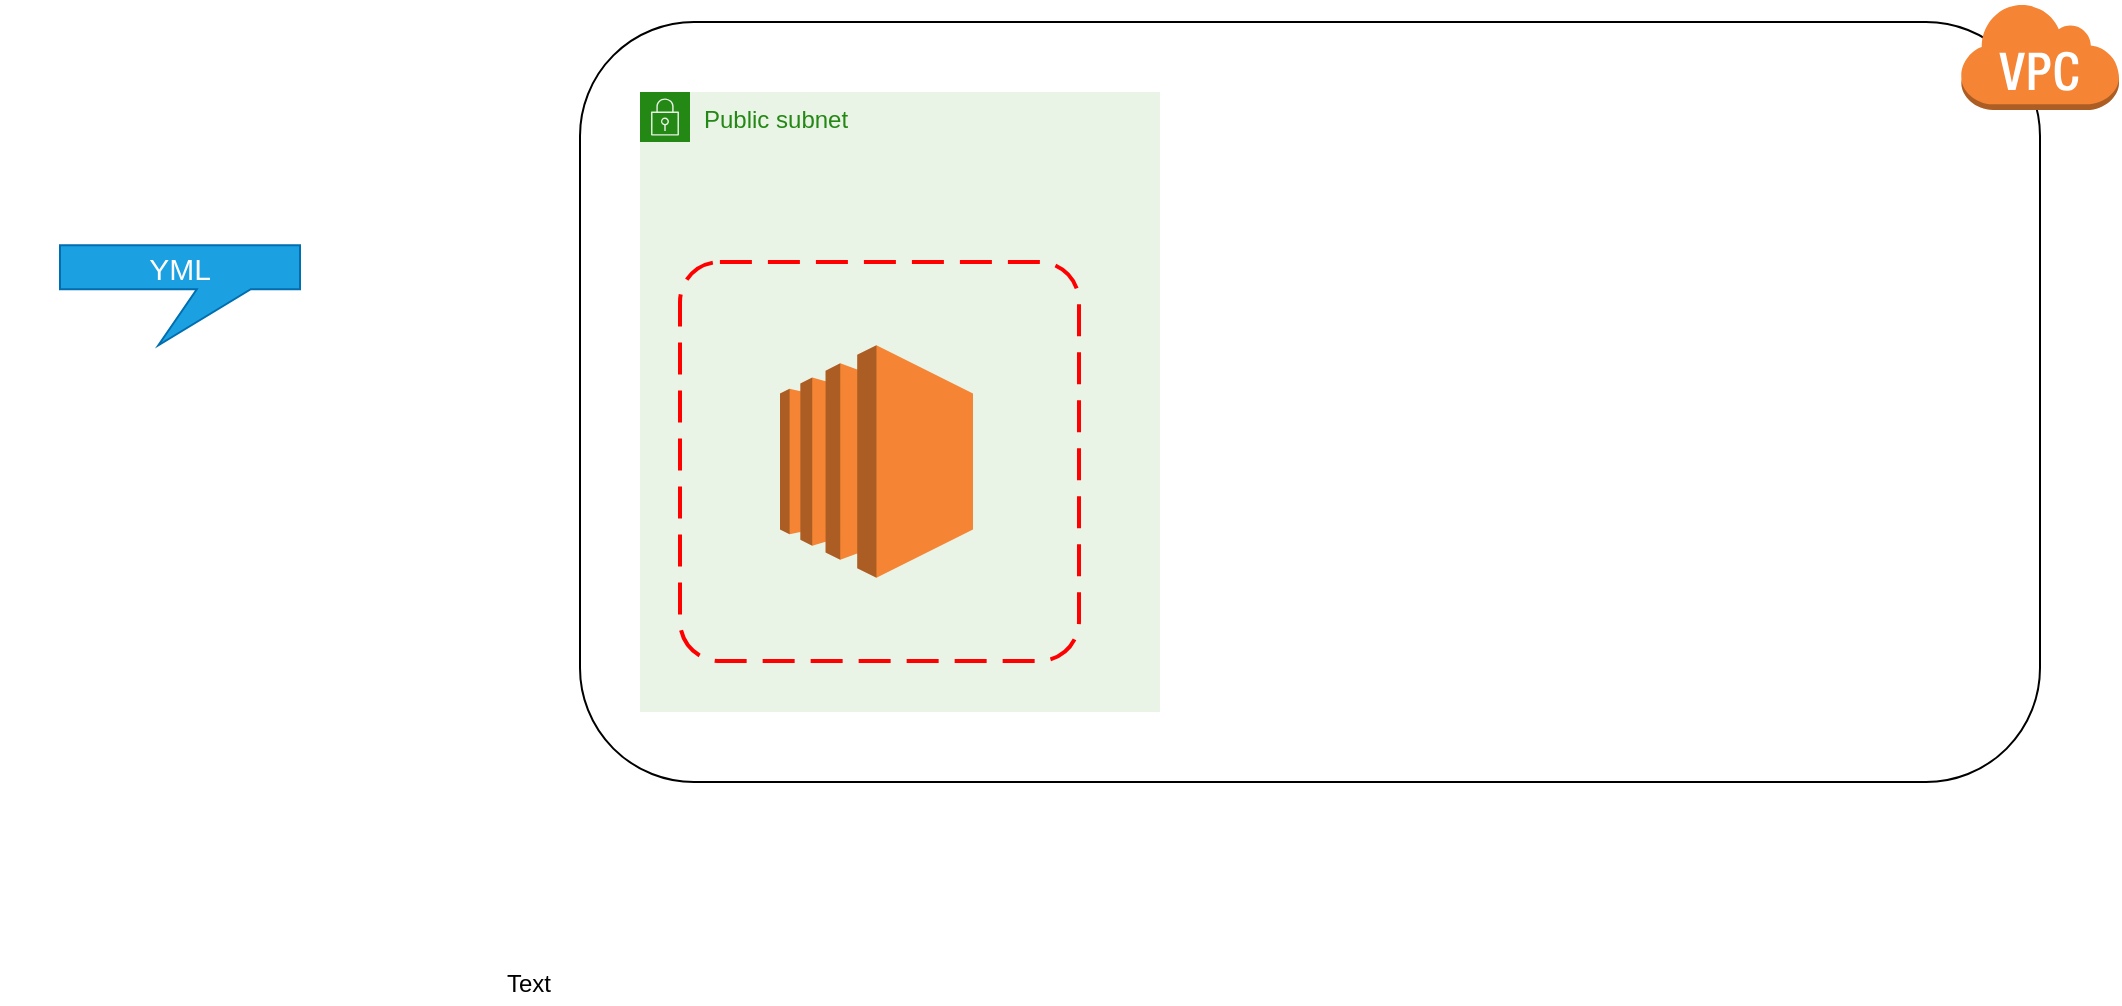 <mxfile version="12.6.1" type="github"><diagram id="G10jPNdXkhuIoic0y0PR" name="Page-1"><mxGraphModel dx="1952" dy="611" grid="1" gridSize="10" guides="1" tooltips="1" connect="1" arrows="1" fold="1" page="1" pageScale="1" pageWidth="850" pageHeight="1100" math="0" shadow="0"><root><mxCell id="0"/><mxCell id="1" parent="0"/><mxCell id="013aQXW5JqjVlS-VDj5W-1" value="" style="rounded=1;whiteSpace=wrap;html=1;" vertex="1" parent="1"><mxGeometry x="60" y="320" width="730" height="380" as="geometry"/></mxCell><mxCell id="013aQXW5JqjVlS-VDj5W-2" value="" style="outlineConnect=0;dashed=0;verticalLabelPosition=bottom;verticalAlign=top;align=center;html=1;shape=mxgraph.aws3.virtual_private_cloud;fillColor=#F58534;gradientColor=none;" vertex="1" parent="1"><mxGeometry x="750" y="310" width="79.5" height="54" as="geometry"/></mxCell><mxCell id="013aQXW5JqjVlS-VDj5W-3" value="Public subnet" style="points=[[0,0],[0.25,0],[0.5,0],[0.75,0],[1,0],[1,0.25],[1,0.5],[1,0.75],[1,1],[0.75,1],[0.5,1],[0.25,1],[0,1],[0,0.75],[0,0.5],[0,0.25]];outlineConnect=0;gradientColor=none;html=1;whiteSpace=wrap;fontSize=12;fontStyle=0;shape=mxgraph.aws4.group;grIcon=mxgraph.aws4.group_security_group;grStroke=0;strokeColor=#248814;fillColor=#E9F3E6;verticalAlign=top;align=left;spacingLeft=30;fontColor=#248814;dashed=0;" vertex="1" parent="1"><mxGeometry x="90" y="355" width="260" height="310" as="geometry"/></mxCell><mxCell id="013aQXW5JqjVlS-VDj5W-4" value="" style="rounded=1;arcSize=10;dashed=1;strokeColor=#ff0000;fillColor=none;gradientColor=none;dashPattern=8 4;strokeWidth=2;" vertex="1" parent="1"><mxGeometry x="110" y="440" width="199.5" height="199.5" as="geometry"/></mxCell><mxCell id="013aQXW5JqjVlS-VDj5W-5" value="" style="outlineConnect=0;dashed=0;verticalLabelPosition=bottom;verticalAlign=top;align=center;html=1;shape=mxgraph.aws3.ec2;fillColor=#F58534;gradientColor=none;" vertex="1" parent="1"><mxGeometry x="160" y="481.63" width="96.5" height="116.25" as="geometry"/></mxCell><mxCell id="013aQXW5JqjVlS-VDj5W-6" value="Text" style="text;html=1;align=center;verticalAlign=middle;resizable=0;points=[];autosize=1;" vertex="1" parent="1"><mxGeometry x="14" y="791" width="40" height="20" as="geometry"/></mxCell><mxCell id="013aQXW5JqjVlS-VDj5W-7" value="" style="shape=image;html=1;verticalAlign=top;verticalLabelPosition=bottom;labelBackgroundColor=#ffffff;imageAspect=0;aspect=fixed;image=https://cdn3.iconfinder.com/data/icons/free-social-icons/67/github_circle_color-128.png" vertex="1" parent="1"><mxGeometry x="-230" y="469.88" width="128" height="128" as="geometry"/></mxCell><mxCell id="013aQXW5JqjVlS-VDj5W-8" value="&lt;font style=&quot;font-size: 15px&quot;&gt;YML&lt;/font&gt;" style="shape=callout;whiteSpace=wrap;html=1;perimeter=calloutPerimeter;base=27;size=28;position=0.57;position2=0.41;fillColor=#1ba1e2;strokeColor=#006EAF;fontColor=#ffffff;" vertex="1" parent="1"><mxGeometry x="-200" y="431.63" width="120" height="50" as="geometry"/></mxCell></root></mxGraphModel></diagram></mxfile>